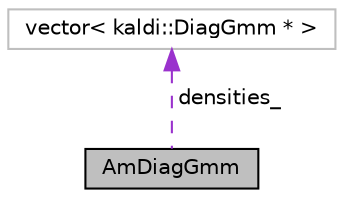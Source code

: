 digraph "AmDiagGmm"
{
  edge [fontname="Helvetica",fontsize="10",labelfontname="Helvetica",labelfontsize="10"];
  node [fontname="Helvetica",fontsize="10",shape=record];
  Node1 [label="AmDiagGmm",height=0.2,width=0.4,color="black", fillcolor="grey75", style="filled", fontcolor="black"];
  Node2 -> Node1 [dir="back",color="darkorchid3",fontsize="10",style="dashed",label=" densities_" ,fontname="Helvetica"];
  Node2 [label="vector\< kaldi::DiagGmm * \>",height=0.2,width=0.4,color="grey75", fillcolor="white", style="filled"];
}
